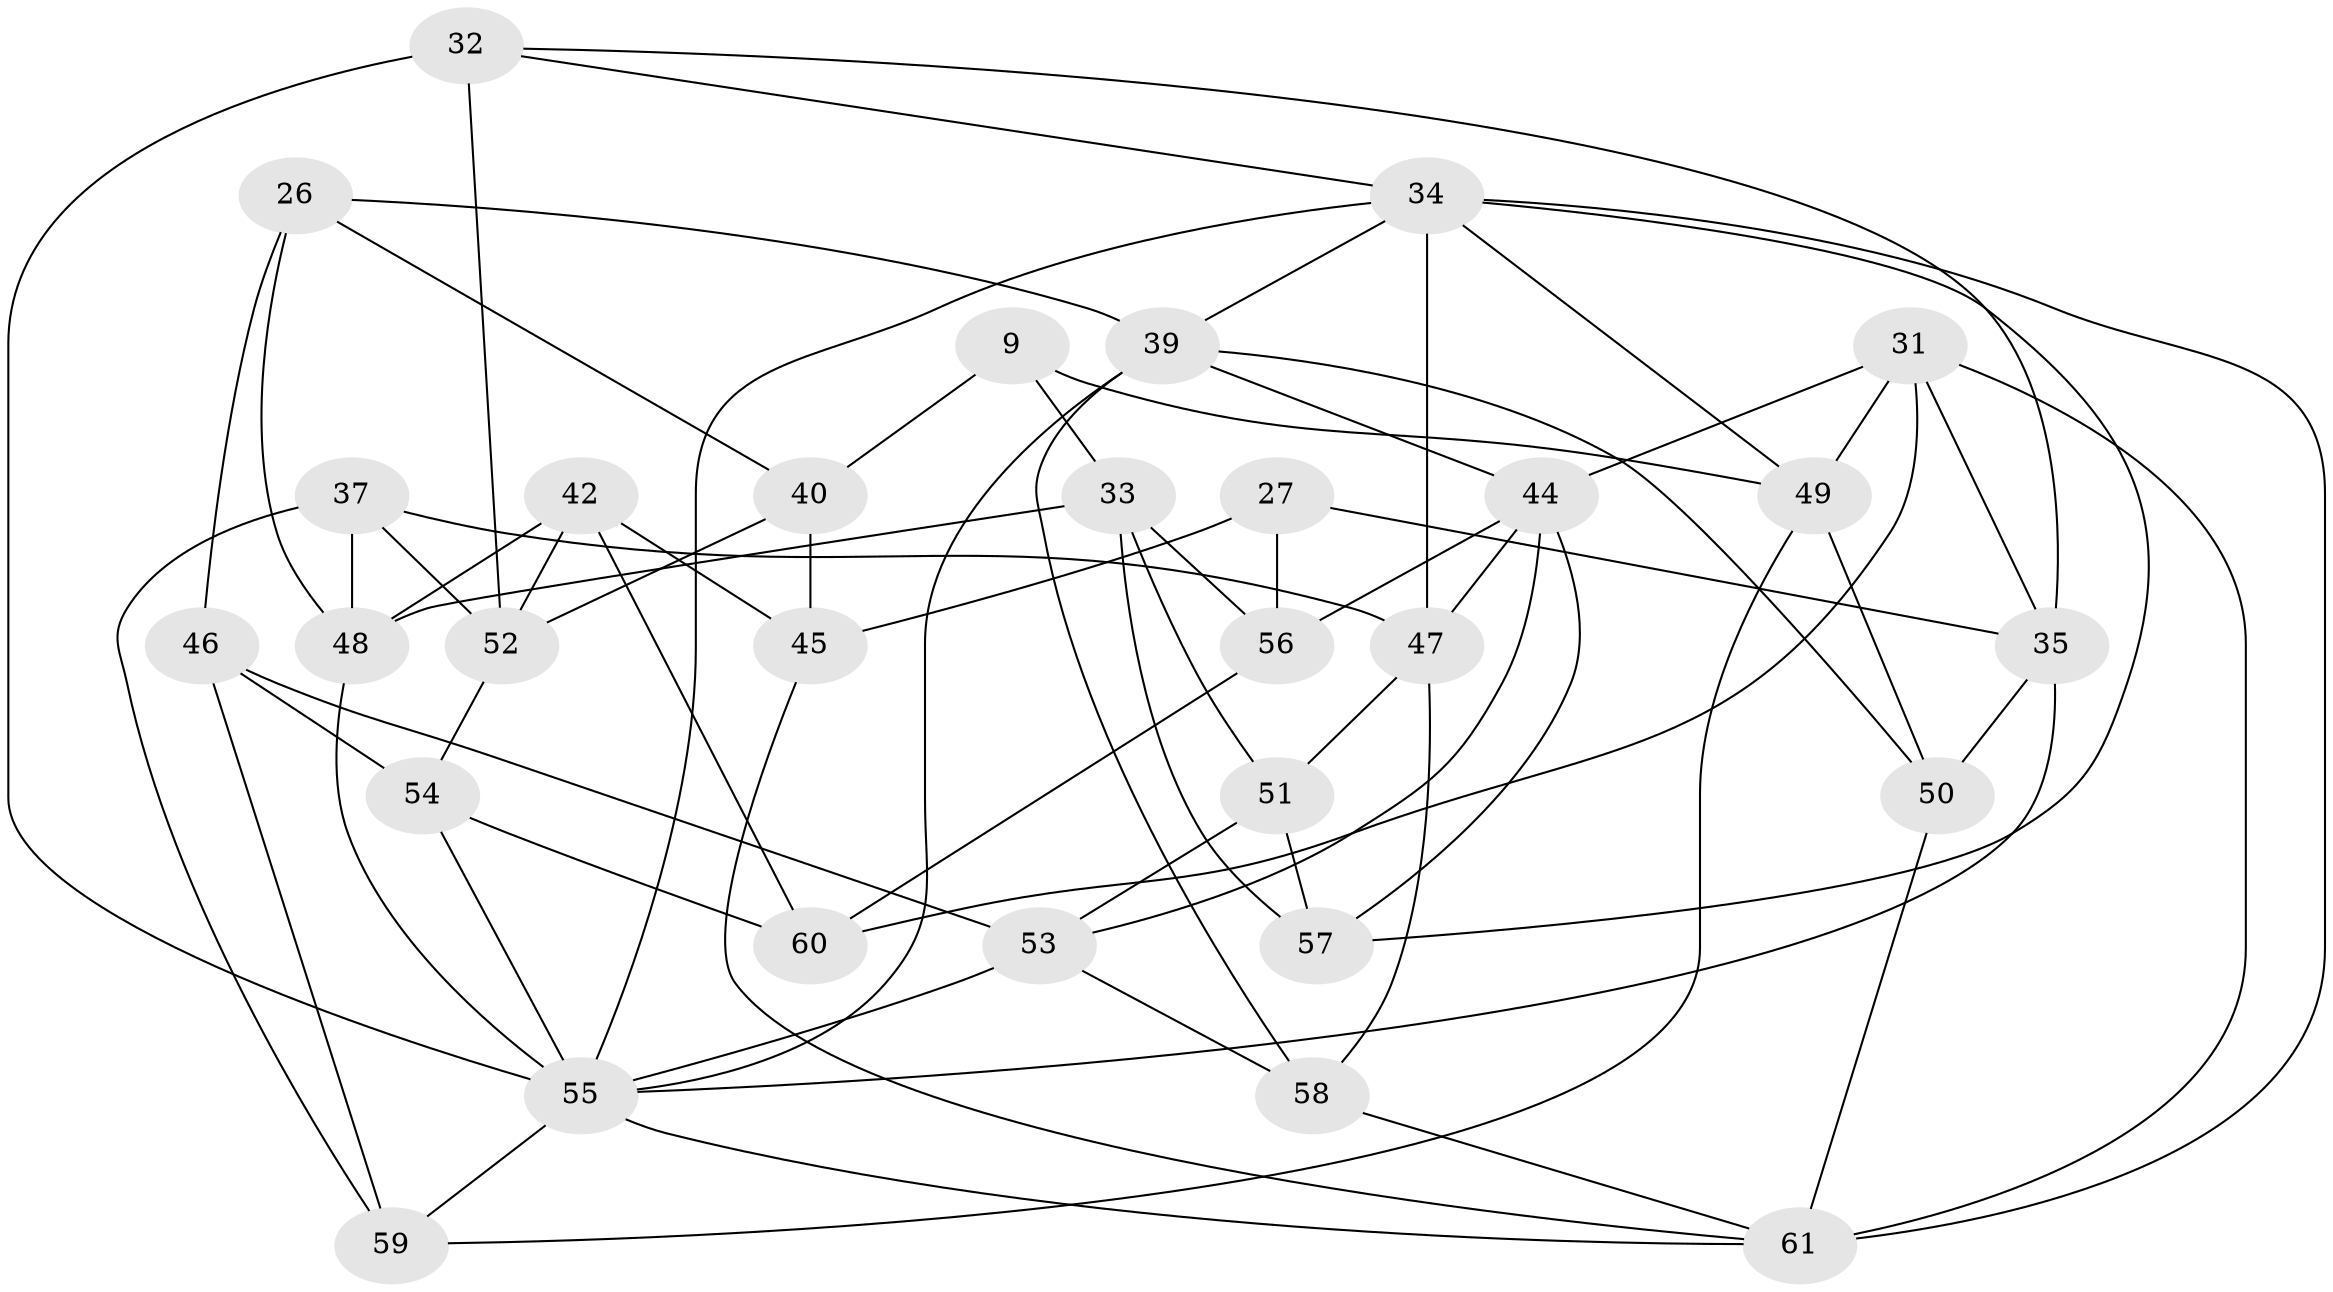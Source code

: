 // original degree distribution, {4: 1.0}
// Generated by graph-tools (version 1.1) at 2025/01/03/04/25 22:01:02]
// undirected, 30 vertices, 70 edges
graph export_dot {
graph [start="1"]
  node [color=gray90,style=filled];
  9;
  26;
  27;
  31 [super="+22"];
  32 [super="+14"];
  33 [super="+25"];
  34 [super="+3+21+19"];
  35 [super="+23"];
  37;
  39 [super="+16"];
  40;
  42;
  44 [super="+43"];
  45;
  46 [super="+18"];
  47 [super="+36+29"];
  48 [super="+41"];
  49 [super="+5"];
  50;
  51;
  52 [super="+20"];
  53 [super="+8"];
  54;
  55 [super="+11+38"];
  56 [super="+12"];
  57;
  58 [super="+2+4"];
  59 [super="+6"];
  60;
  61 [super="+28+13"];
  9 -- 49 [weight=2];
  9 -- 40;
  9 -- 33;
  26 -- 46;
  26 -- 40;
  26 -- 39;
  26 -- 48;
  27 -- 56 [weight=2];
  27 -- 35;
  27 -- 45;
  31 -- 35 [weight=2];
  31 -- 60;
  31 -- 44;
  31 -- 49;
  31 -- 61;
  32 -- 52 [weight=2];
  32 -- 34;
  32 -- 55 [weight=2];
  32 -- 35;
  33 -- 48 [weight=2];
  33 -- 51;
  33 -- 56;
  33 -- 57;
  34 -- 57;
  34 -- 49;
  34 -- 47 [weight=3];
  34 -- 61 [weight=2];
  34 -- 39;
  34 -- 55;
  35 -- 55;
  35 -- 50;
  37 -- 48;
  37 -- 52;
  37 -- 59;
  37 -- 47;
  39 -- 55 [weight=3];
  39 -- 58 [weight=2];
  39 -- 50;
  39 -- 44 [weight=2];
  40 -- 45;
  40 -- 52;
  42 -- 48;
  42 -- 60;
  42 -- 45;
  42 -- 52;
  44 -- 56 [weight=2];
  44 -- 53;
  44 -- 57;
  44 -- 47;
  45 -- 61;
  46 -- 59 [weight=2];
  46 -- 54;
  46 -- 53 [weight=2];
  47 -- 58 [weight=2];
  47 -- 51;
  48 -- 55;
  49 -- 59;
  49 -- 50;
  50 -- 61;
  51 -- 57;
  51 -- 53;
  52 -- 54;
  53 -- 58 [weight=2];
  53 -- 55 [weight=2];
  54 -- 60;
  54 -- 55;
  55 -- 59 [weight=2];
  55 -- 61;
  56 -- 60;
  58 -- 61 [weight=2];
}
